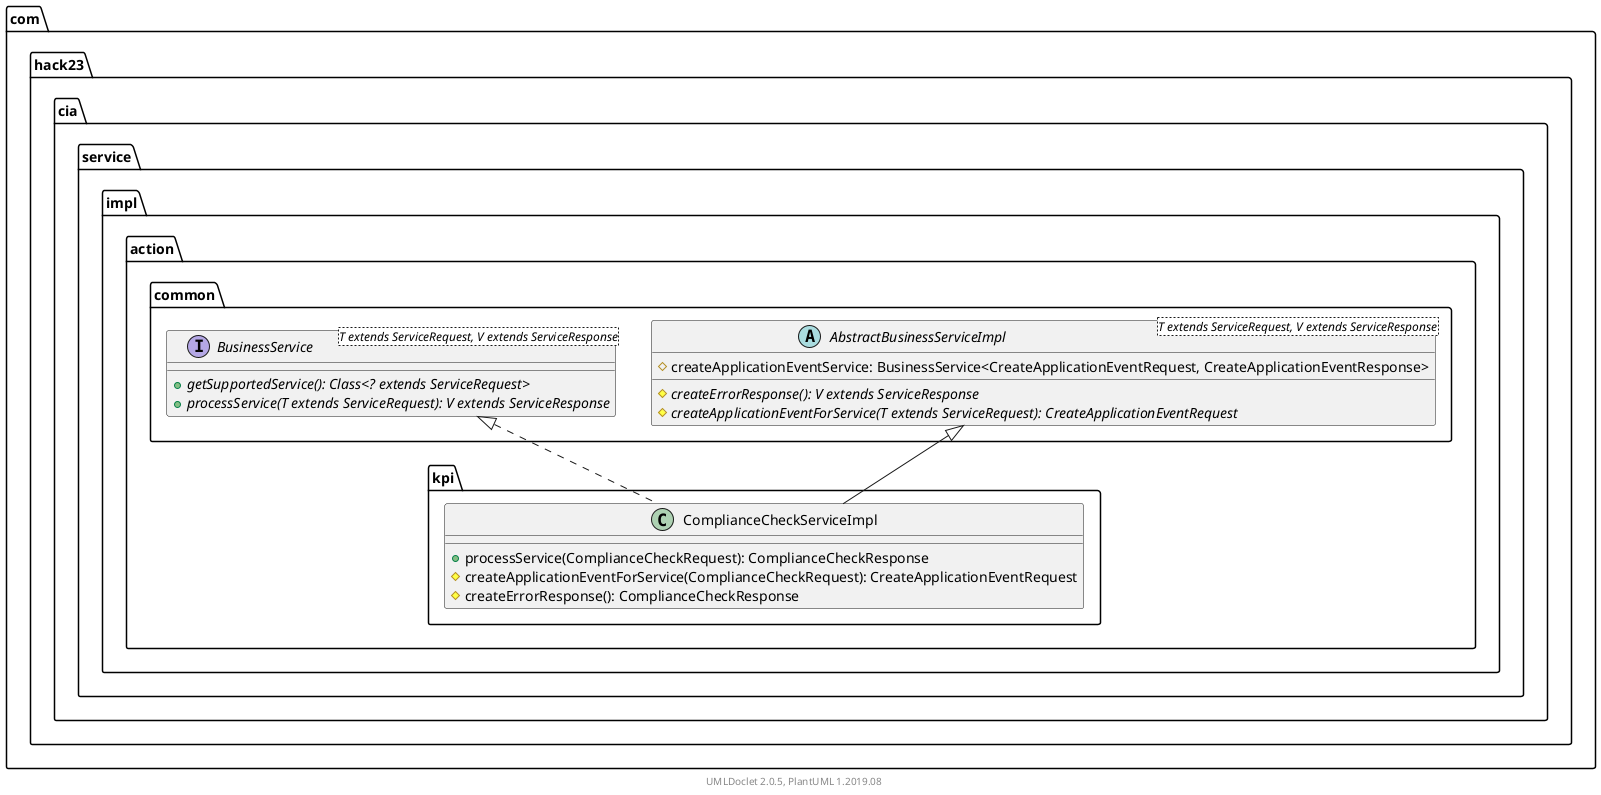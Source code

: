 @startuml
    namespace com.hack23.cia.service.impl.action.kpi {

        class ComplianceCheckServiceImpl [[ComplianceCheckServiceImpl.html]] {
            +processService(ComplianceCheckRequest): ComplianceCheckResponse
            #createApplicationEventForService(ComplianceCheckRequest): CreateApplicationEventRequest
            #createErrorResponse(): ComplianceCheckResponse
        }

        com.hack23.cia.service.impl.action.common.AbstractBusinessServiceImpl <|-- ComplianceCheckServiceImpl
        com.hack23.cia.service.impl.action.common.BusinessService <|.. ComplianceCheckServiceImpl
    }

    namespace com.hack23.cia.service.impl.action.common {
        abstract class AbstractBusinessServiceImpl<T extends ServiceRequest, V extends ServiceResponse> [[../common/AbstractBusinessServiceImpl.html]] {
            #createApplicationEventService: BusinessService<CreateApplicationEventRequest, CreateApplicationEventResponse>
            {abstract} #createErrorResponse(): V extends ServiceResponse
            {abstract} #createApplicationEventForService(T extends ServiceRequest): CreateApplicationEventRequest
        }
        interface BusinessService<T extends ServiceRequest, V extends ServiceResponse> [[../common/BusinessService.html]] {
            {abstract} +getSupportedService(): Class<? extends ServiceRequest>
            {abstract} +processService(T extends ServiceRequest): V extends ServiceResponse
        }
    }

    center footer UMLDoclet 2.0.5, PlantUML 1.2019.08
@enduml
